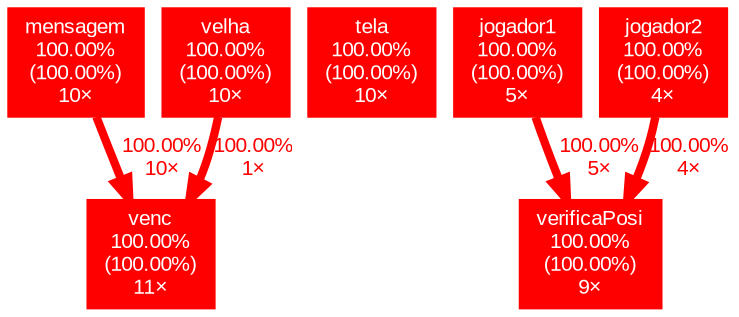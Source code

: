 digraph {
	graph [fontname=Arial, nodesep=0.125, ranksep=0.25];
	node [fontcolor=white, fontname=Arial, height=0, shape=box, style=filled, width=0];
	edge [fontname=Arial];
	1 [color="#ff0000", fontcolor="#ffffff", fontsize="10.00", label="venc\n100.00%\n(100.00%)\n11×"];
	2 [color="#ff0000", fontcolor="#ffffff", fontsize="10.00", label="mensagem\n100.00%\n(100.00%)\n10×"];
	2 -> 1 [arrowsize="1.00", color="#ff0000", fontcolor="#ff0000", fontsize="10.00", label="100.00%\n10×", labeldistance="4.00", penwidth="4.00"];
	3 [color="#ff0000", fontcolor="#ffffff", fontsize="10.00", label="tela\n100.00%\n(100.00%)\n10×"];
	4 [color="#ff0000", fontcolor="#ffffff", fontsize="10.00", label="velha\n100.00%\n(100.00%)\n10×"];
	4 -> 1 [arrowsize="1.00", color="#ff0000", fontcolor="#ff0000", fontsize="10.00", label="100.00%\n1×", labeldistance="4.00", penwidth="4.00"];
	5 [color="#ff0000", fontcolor="#ffffff", fontsize="10.00", label="verificaPosi\n100.00%\n(100.00%)\n9×"];
	6 [color="#ff0000", fontcolor="#ffffff", fontsize="10.00", label="jogador1\n100.00%\n(100.00%)\n5×"];
	6 -> 5 [arrowsize="1.00", color="#ff0000", fontcolor="#ff0000", fontsize="10.00", label="100.00%\n5×", labeldistance="4.00", penwidth="4.00"];
	7 [color="#ff0000", fontcolor="#ffffff", fontsize="10.00", label="jogador2\n100.00%\n(100.00%)\n4×"];
	7 -> 5 [arrowsize="1.00", color="#ff0000", fontcolor="#ff0000", fontsize="10.00", label="100.00%\n4×", labeldistance="4.00", penwidth="4.00"];
}

